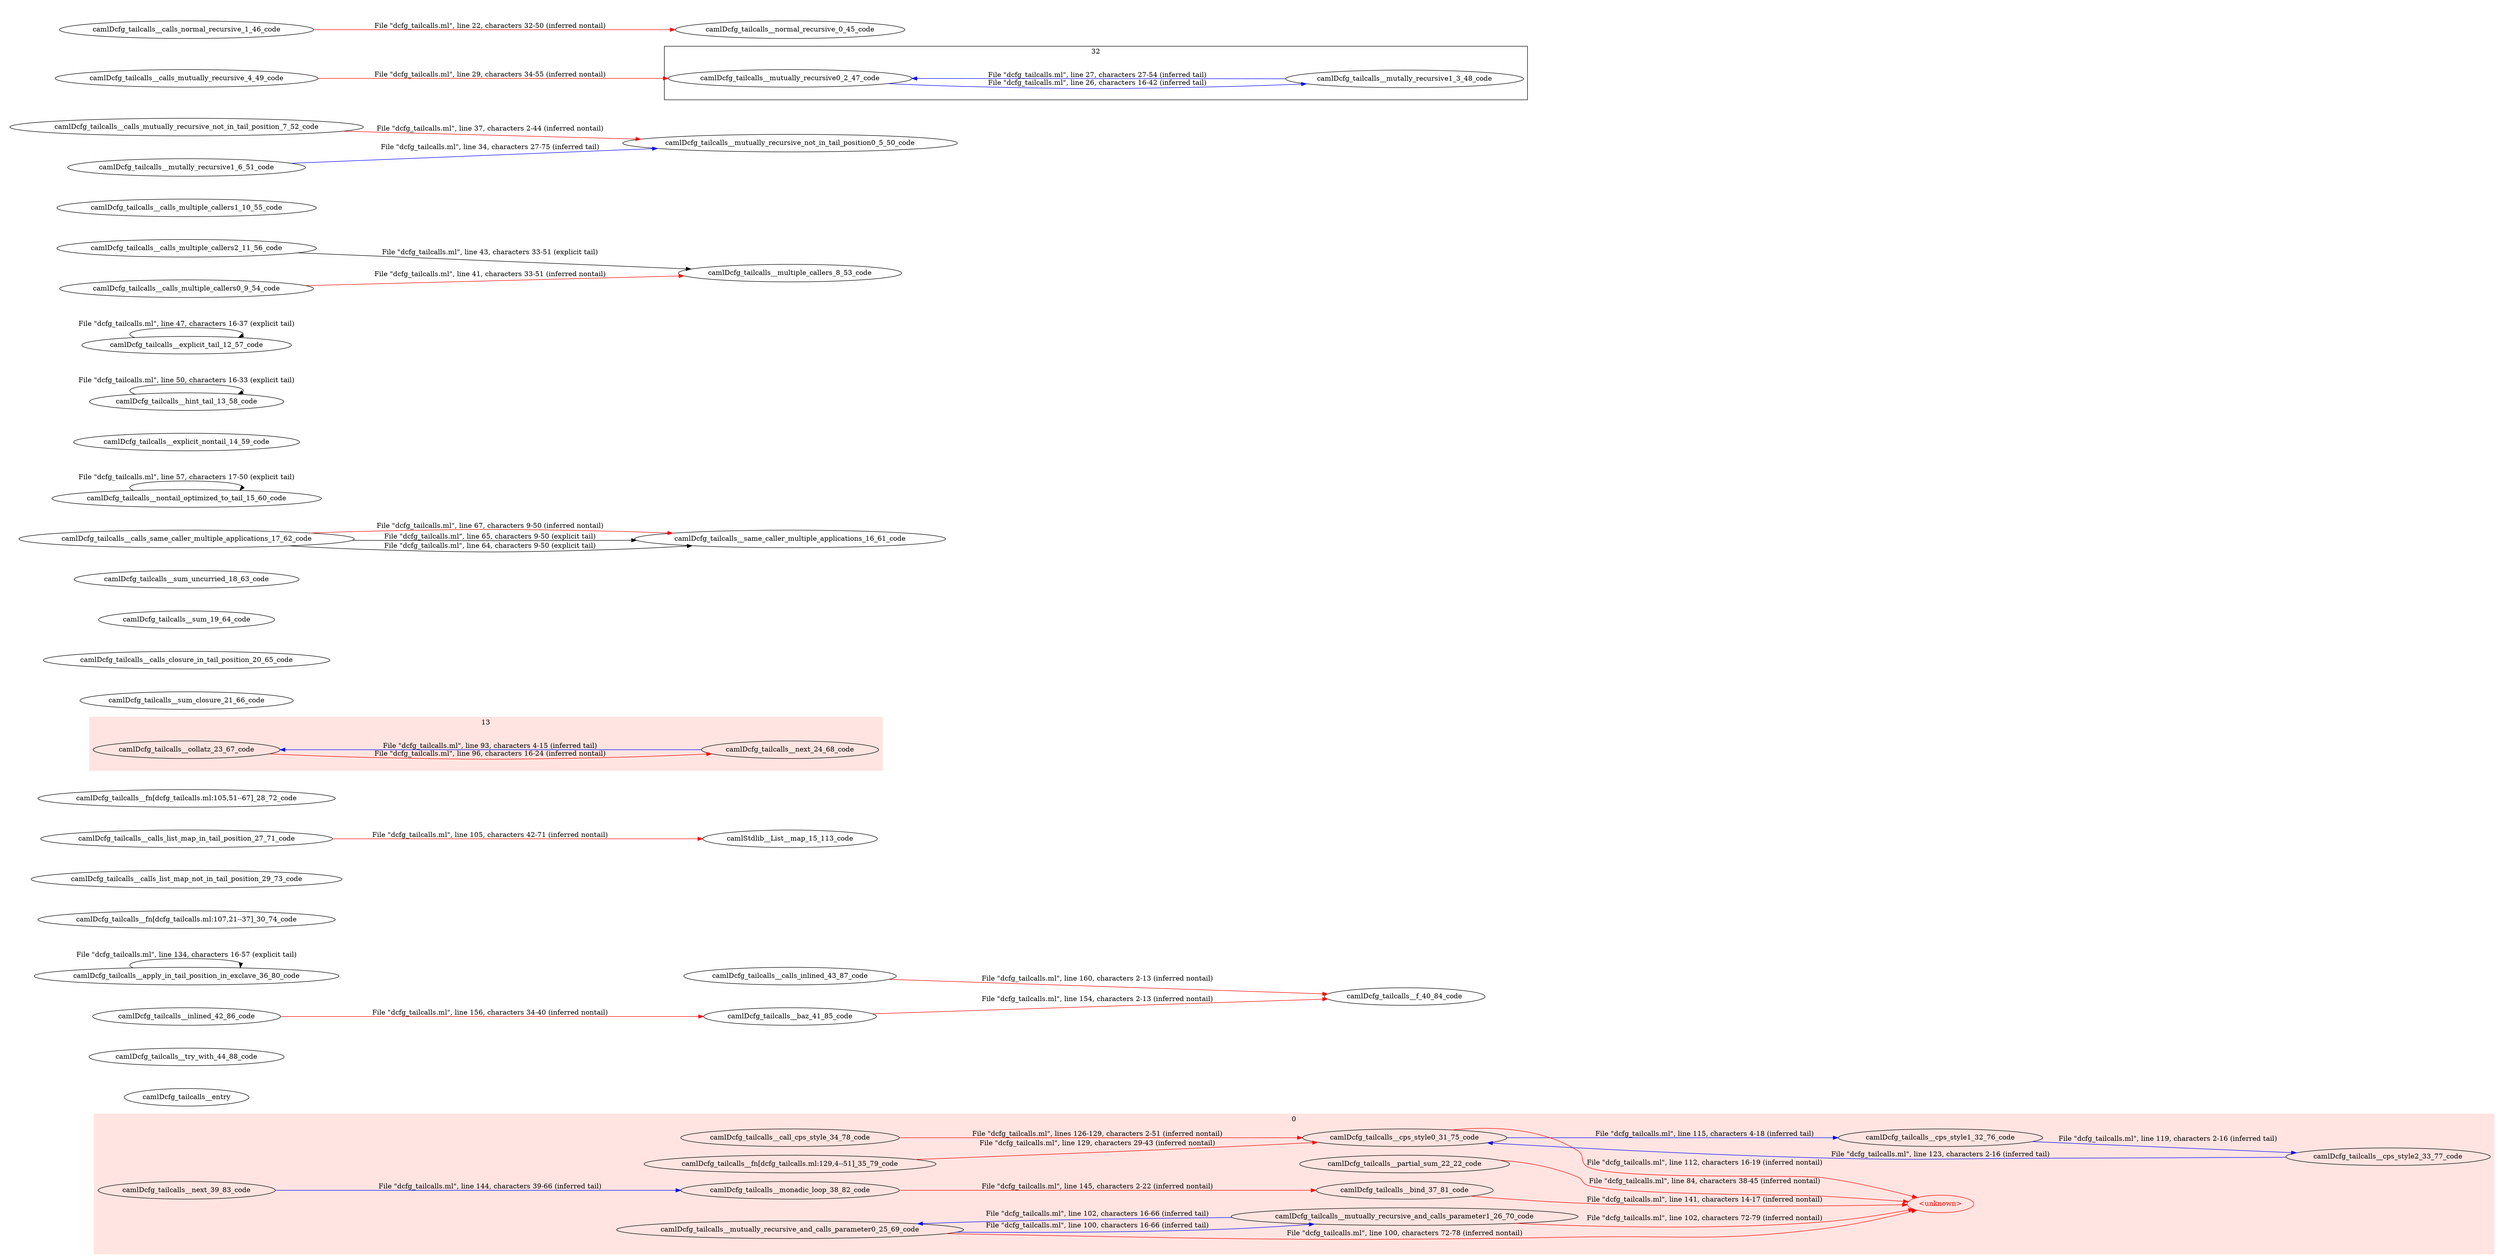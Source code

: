 digraph {
  rankdir=LR

  subgraph cluster_0 {
    label="0"
    color=mistyrose
    style=filled
    32 [label="camlDcfg_tailcalls__cps_style0_31_75_code" color="black" fontcolor="black"]
    32 -> 33 [color="blue" style="solid" label="File \"dcfg_tailcalls.ml\", line 115, characters 4-18 (inferred tail)"]
    32 -> unknown [color="red" style="solid" label="File \"dcfg_tailcalls.ml\", line 112, characters 16-19 (inferred nontail)"]
    33 [label="camlDcfg_tailcalls__cps_style1_32_76_code" color="black" fontcolor="black"]
    33 -> 34 [color="blue" style="solid" label="File \"dcfg_tailcalls.ml\", line 119, characters 2-16 (inferred tail)"]
    34 [label="camlDcfg_tailcalls__cps_style2_33_77_code" color="black" fontcolor="black"]
    34 -> 32 [color="blue" style="solid" label="File \"dcfg_tailcalls.ml\", line 123, characters 2-16 (inferred tail)"]
    35 [label="camlDcfg_tailcalls__call_cps_style_34_78_code" color="black" fontcolor="black"]
    35 -> 32 [color="red" style="solid" label="File \"dcfg_tailcalls.ml\", lines 126-129, characters 2-51 (inferred nontail)"]
    36 [label="camlDcfg_tailcalls__fn[dcfg_tailcalls.ml:129,4--51]_35_79_code" color="black" fontcolor="black"]
    36 -> 32 [color="red" style="solid" label="File \"dcfg_tailcalls.ml\", line 129, characters 29-43 (inferred nontail)"]
    22 [label="camlDcfg_tailcalls__partial_sum_22_22_code" color="black" fontcolor="black"]
    22 -> unknown [color="red" style="solid" label="File \"dcfg_tailcalls.ml\", line 84, characters 38-45 (inferred nontail)"]
    38 [label="camlDcfg_tailcalls__bind_37_81_code" color="black" fontcolor="black"]
    38 -> unknown [color="red" style="solid" label="File \"dcfg_tailcalls.ml\", line 141, characters 14-17 (inferred nontail)"]
    39 [label="camlDcfg_tailcalls__monadic_loop_38_82_code" color="black" fontcolor="black"]
    39 -> 38 [color="red" style="solid" label="File \"dcfg_tailcalls.ml\", line 145, characters 2-22 (inferred nontail)"]
    40 [label="camlDcfg_tailcalls__next_39_83_code" color="black" fontcolor="black"]
    40 -> 39 [color="blue" style="solid" label="File \"dcfg_tailcalls.ml\", line 144, characters 39-66 (inferred tail)"]
    25 [label="camlDcfg_tailcalls__mutually_recursive_and_calls_parameter0_25_69_code" color="black" fontcolor="black"]
    25 -> unknown [color="red" style="solid" label="File \"dcfg_tailcalls.ml\", line 100, characters 72-78 (inferred nontail)"]
    25 -> 26 [color="blue" style="solid" label="File \"dcfg_tailcalls.ml\", line 100, characters 16-66 (inferred tail)"]
    26 [label="camlDcfg_tailcalls__mutually_recursive_and_calls_parameter1_26_70_code" color="black" fontcolor="black"]
    26 -> unknown [color="red" style="solid" label="File \"dcfg_tailcalls.ml\", line 102, characters 72-79 (inferred nontail)"]
    26 -> 25 [color="blue" style="solid" label="File \"dcfg_tailcalls.ml\", line 102, characters 16-66 (inferred tail)"]
    unknown [label="<unknown>" color="red" fontcolor="red"]
  }

  subgraph cluster_1 {
    label="1"
    style=invis
    46 [label="camlDcfg_tailcalls__entry" color="black" fontcolor="black"]
  }

  subgraph cluster_2 {
    label="2"
    style=invis
    45 [label="camlDcfg_tailcalls__try_with_44_88_code" color="black" fontcolor="black"]
  }

  subgraph cluster_3 {
    label="3"
    style=invis
    44 [label="camlDcfg_tailcalls__calls_inlined_43_87_code" color="black" fontcolor="black"]
  }
  44 -> 41 [color="red" style="solid" label="File \"dcfg_tailcalls.ml\", line 160, characters 2-13 (inferred nontail)"]

  subgraph cluster_4 {
    label="4"
    style=invis
    43 [label="camlDcfg_tailcalls__inlined_42_86_code" color="black" fontcolor="black"]
  }
  43 -> 42 [color="red" style="solid" label="File \"dcfg_tailcalls.ml\", line 156, characters 34-40 (inferred nontail)"]

  subgraph cluster_5 {
    label="5"
    style=invis
    42 [label="camlDcfg_tailcalls__baz_41_85_code" color="black" fontcolor="black"]
  }
  42 -> 41 [color="red" style="solid" label="File \"dcfg_tailcalls.ml\", line 154, characters 2-13 (inferred nontail)"]

  subgraph cluster_6 {
    label="6"
    style=invis
    41 [label="camlDcfg_tailcalls__f_40_84_code" color="black" fontcolor="black"]
  }

  subgraph cluster_7 {
    label="7"
    style=invis
    37 [label="camlDcfg_tailcalls__apply_in_tail_position_in_exclave_36_80_code" color="black" fontcolor="black"]
    37 -> 37 [color="black" style="solid" label="File \"dcfg_tailcalls.ml\", line 134, characters 16-57 (explicit tail)"]
  }

  subgraph cluster_8 {
    label="8"
    style=invis
    31 [label="camlDcfg_tailcalls__fn[dcfg_tailcalls.ml:107,21--37]_30_74_code" color="black" fontcolor="black"]
  }

  subgraph cluster_9 {
    label="9"
    style=invis
    30 [label="camlDcfg_tailcalls__calls_list_map_not_in_tail_position_29_73_code" color="black" fontcolor="black"]
  }

  subgraph cluster_10 {
    label="10"
    style=invis
    28 [label="camlDcfg_tailcalls__calls_list_map_in_tail_position_27_71_code" color="black" fontcolor="black"]
  }
  28 -> 29 [color="red" style="solid" label="File \"dcfg_tailcalls.ml\", line 105, characters 42-71 (inferred nontail)"]

  subgraph cluster_11 {
    label="11"
    style=invis
    29 [label="camlStdlib__List__map_15_113_code" color="black" fontcolor="black"]
  }

  subgraph cluster_12 {
    label="12"
    style=invis
    27 [label="camlDcfg_tailcalls__fn[dcfg_tailcalls.ml:105,51--67]_28_72_code" color="black" fontcolor="black"]
  }

  subgraph cluster_13 {
    label="13"
    color=mistyrose
    style=filled
    23 [label="camlDcfg_tailcalls__collatz_23_67_code" color="black" fontcolor="black"]
    23 -> 24 [color="red" style="solid" label="File \"dcfg_tailcalls.ml\", line 96, characters 16-24 (inferred nontail)"]
    24 [label="camlDcfg_tailcalls__next_24_68_code" color="black" fontcolor="black"]
    24 -> 23 [color="blue" style="solid" label="File \"dcfg_tailcalls.ml\", line 93, characters 4-15 (inferred tail)"]
  }

  subgraph cluster_14 {
    label="14"
    style=invis
    21 [label="camlDcfg_tailcalls__sum_closure_21_66_code" color="black" fontcolor="black"]
  }

  subgraph cluster_15 {
    label="15"
    style=invis
    20 [label="camlDcfg_tailcalls__calls_closure_in_tail_position_20_65_code" color="black" fontcolor="black"]
  }

  subgraph cluster_16 {
    label="16"
    style=invis
    19 [label="camlDcfg_tailcalls__sum_19_64_code" color="black" fontcolor="black"]
  }

  subgraph cluster_17 {
    label="17"
    style=invis
    18 [label="camlDcfg_tailcalls__sum_uncurried_18_63_code" color="black" fontcolor="black"]
  }

  subgraph cluster_18 {
    label="18"
    style=invis
    17 [label="camlDcfg_tailcalls__calls_same_caller_multiple_applications_17_62_code" color="black" fontcolor="black"]
  }
  17 -> 16 [color="red" style="solid" label="File \"dcfg_tailcalls.ml\", line 67, characters 9-50 (inferred nontail)"]
  17 -> 16 [color="black" style="solid" label="File \"dcfg_tailcalls.ml\", line 65, characters 9-50 (explicit tail)"]
  17 -> 16 [color="black" style="solid" label="File \"dcfg_tailcalls.ml\", line 64, characters 9-50 (explicit tail)"]

  subgraph cluster_19 {
    label="19"
    style=invis
    16 [label="camlDcfg_tailcalls__same_caller_multiple_applications_16_61_code" color="black" fontcolor="black"]
  }

  subgraph cluster_20 {
    label="20"
    style=invis
    15 [label="camlDcfg_tailcalls__nontail_optimized_to_tail_15_60_code" color="black" fontcolor="black"]
    15 -> 15 [color="black" style="solid" label="File \"dcfg_tailcalls.ml\", line 57, characters 17-50 (explicit tail)"]
  }

  subgraph cluster_21 {
    label="21"
    style=invis
    14 [label="camlDcfg_tailcalls__explicit_nontail_14_59_code" color="black" fontcolor="black"]
  }

  subgraph cluster_22 {
    label="22"
    style=invis
    13 [label="camlDcfg_tailcalls__hint_tail_13_58_code" color="black" fontcolor="black"]
    13 -> 13 [color="black" style="solid" label="File \"dcfg_tailcalls.ml\", line 50, characters 16-33 (explicit tail)"]
  }

  subgraph cluster_23 {
    label="23"
    style=invis
    12 [label="camlDcfg_tailcalls__explicit_tail_12_57_code" color="black" fontcolor="black"]
    12 -> 12 [color="black" style="solid" label="File \"dcfg_tailcalls.ml\", line 47, characters 16-37 (explicit tail)"]
  }

  subgraph cluster_24 {
    label="24"
    style=invis
    11 [label="camlDcfg_tailcalls__calls_multiple_callers2_11_56_code" color="black" fontcolor="black"]
  }
  11 -> 8 [color="black" style="solid" label="File \"dcfg_tailcalls.ml\", line 43, characters 33-51 (explicit tail)"]

  subgraph cluster_25 {
    label="25"
    style=invis
    10 [label="camlDcfg_tailcalls__calls_multiple_callers1_10_55_code" color="black" fontcolor="black"]
  }

  subgraph cluster_26 {
    label="26"
    style=invis
    9 [label="camlDcfg_tailcalls__calls_multiple_callers0_9_54_code" color="black" fontcolor="black"]
  }
  9 -> 8 [color="red" style="solid" label="File \"dcfg_tailcalls.ml\", line 41, characters 33-51 (inferred nontail)"]

  subgraph cluster_27 {
    label="27"
    style=invis
    8 [label="camlDcfg_tailcalls__multiple_callers_8_53_code" color="black" fontcolor="black"]
  }

  subgraph cluster_28 {
    label="28"
    style=invis
    7 [label="camlDcfg_tailcalls__calls_mutually_recursive_not_in_tail_position_7_52_code" color="black" fontcolor="black"]
  }
  7 -> 5 [color="red" style="solid" label="File \"dcfg_tailcalls.ml\", line 37, characters 2-44 (inferred nontail)"]

  subgraph cluster_29 {
    label="29"
    style=invis
    6 [label="camlDcfg_tailcalls__mutally_recursive1_6_51_code" color="black" fontcolor="black"]
  }
  6 -> 5 [color="blue" style="solid" label="File \"dcfg_tailcalls.ml\", line 34, characters 27-75 (inferred tail)"]

  subgraph cluster_30 {
    label="30"
    style=invis
    5 [label="camlDcfg_tailcalls__mutually_recursive_not_in_tail_position0_5_50_code" color="black" fontcolor="black"]
  }

  subgraph cluster_31 {
    label="31"
    style=invis
    4 [label="camlDcfg_tailcalls__calls_mutually_recursive_4_49_code" color="black" fontcolor="black"]
  }
  4 -> 2 [color="red" style="solid" label="File \"dcfg_tailcalls.ml\", line 29, characters 34-55 (inferred nontail)"]

  subgraph cluster_32 {
    label="32"
    2 [label="camlDcfg_tailcalls__mutually_recursive0_2_47_code" color="black" fontcolor="black"]
    2 -> 3 [color="blue" style="solid" label="File \"dcfg_tailcalls.ml\", line 26, characters 16-42 (inferred tail)"]
    3 [label="camlDcfg_tailcalls__mutally_recursive1_3_48_code" color="black" fontcolor="black"]
    3 -> 2 [color="blue" style="solid" label="File \"dcfg_tailcalls.ml\", line 27, characters 27-54 (inferred tail)"]
  }

  subgraph cluster_33 {
    label="33"
    style=invis
    1 [label="camlDcfg_tailcalls__calls_normal_recursive_1_46_code" color="black" fontcolor="black"]
  }
  1 -> 0 [color="red" style="solid" label="File \"dcfg_tailcalls.ml\", line 22, characters 32-50 (inferred nontail)"]

  subgraph cluster_34 {
    label="34"
    style=invis
    0 [label="camlDcfg_tailcalls__normal_recursive_0_45_code" color="black" fontcolor="black"]
  }

}

